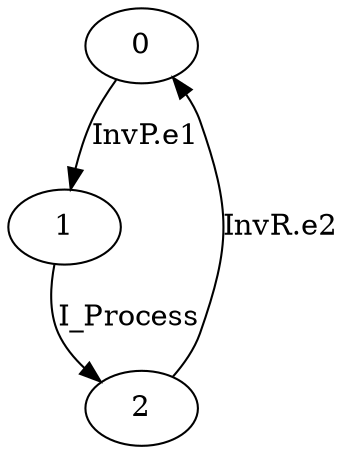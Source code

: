 digraph G {
  0 -> 1 [ label="InvP.e1" ];
  1 -> 2 [ label="I_Process" ];
  2 -> 0 [ label="InvR.e2" ];
}
